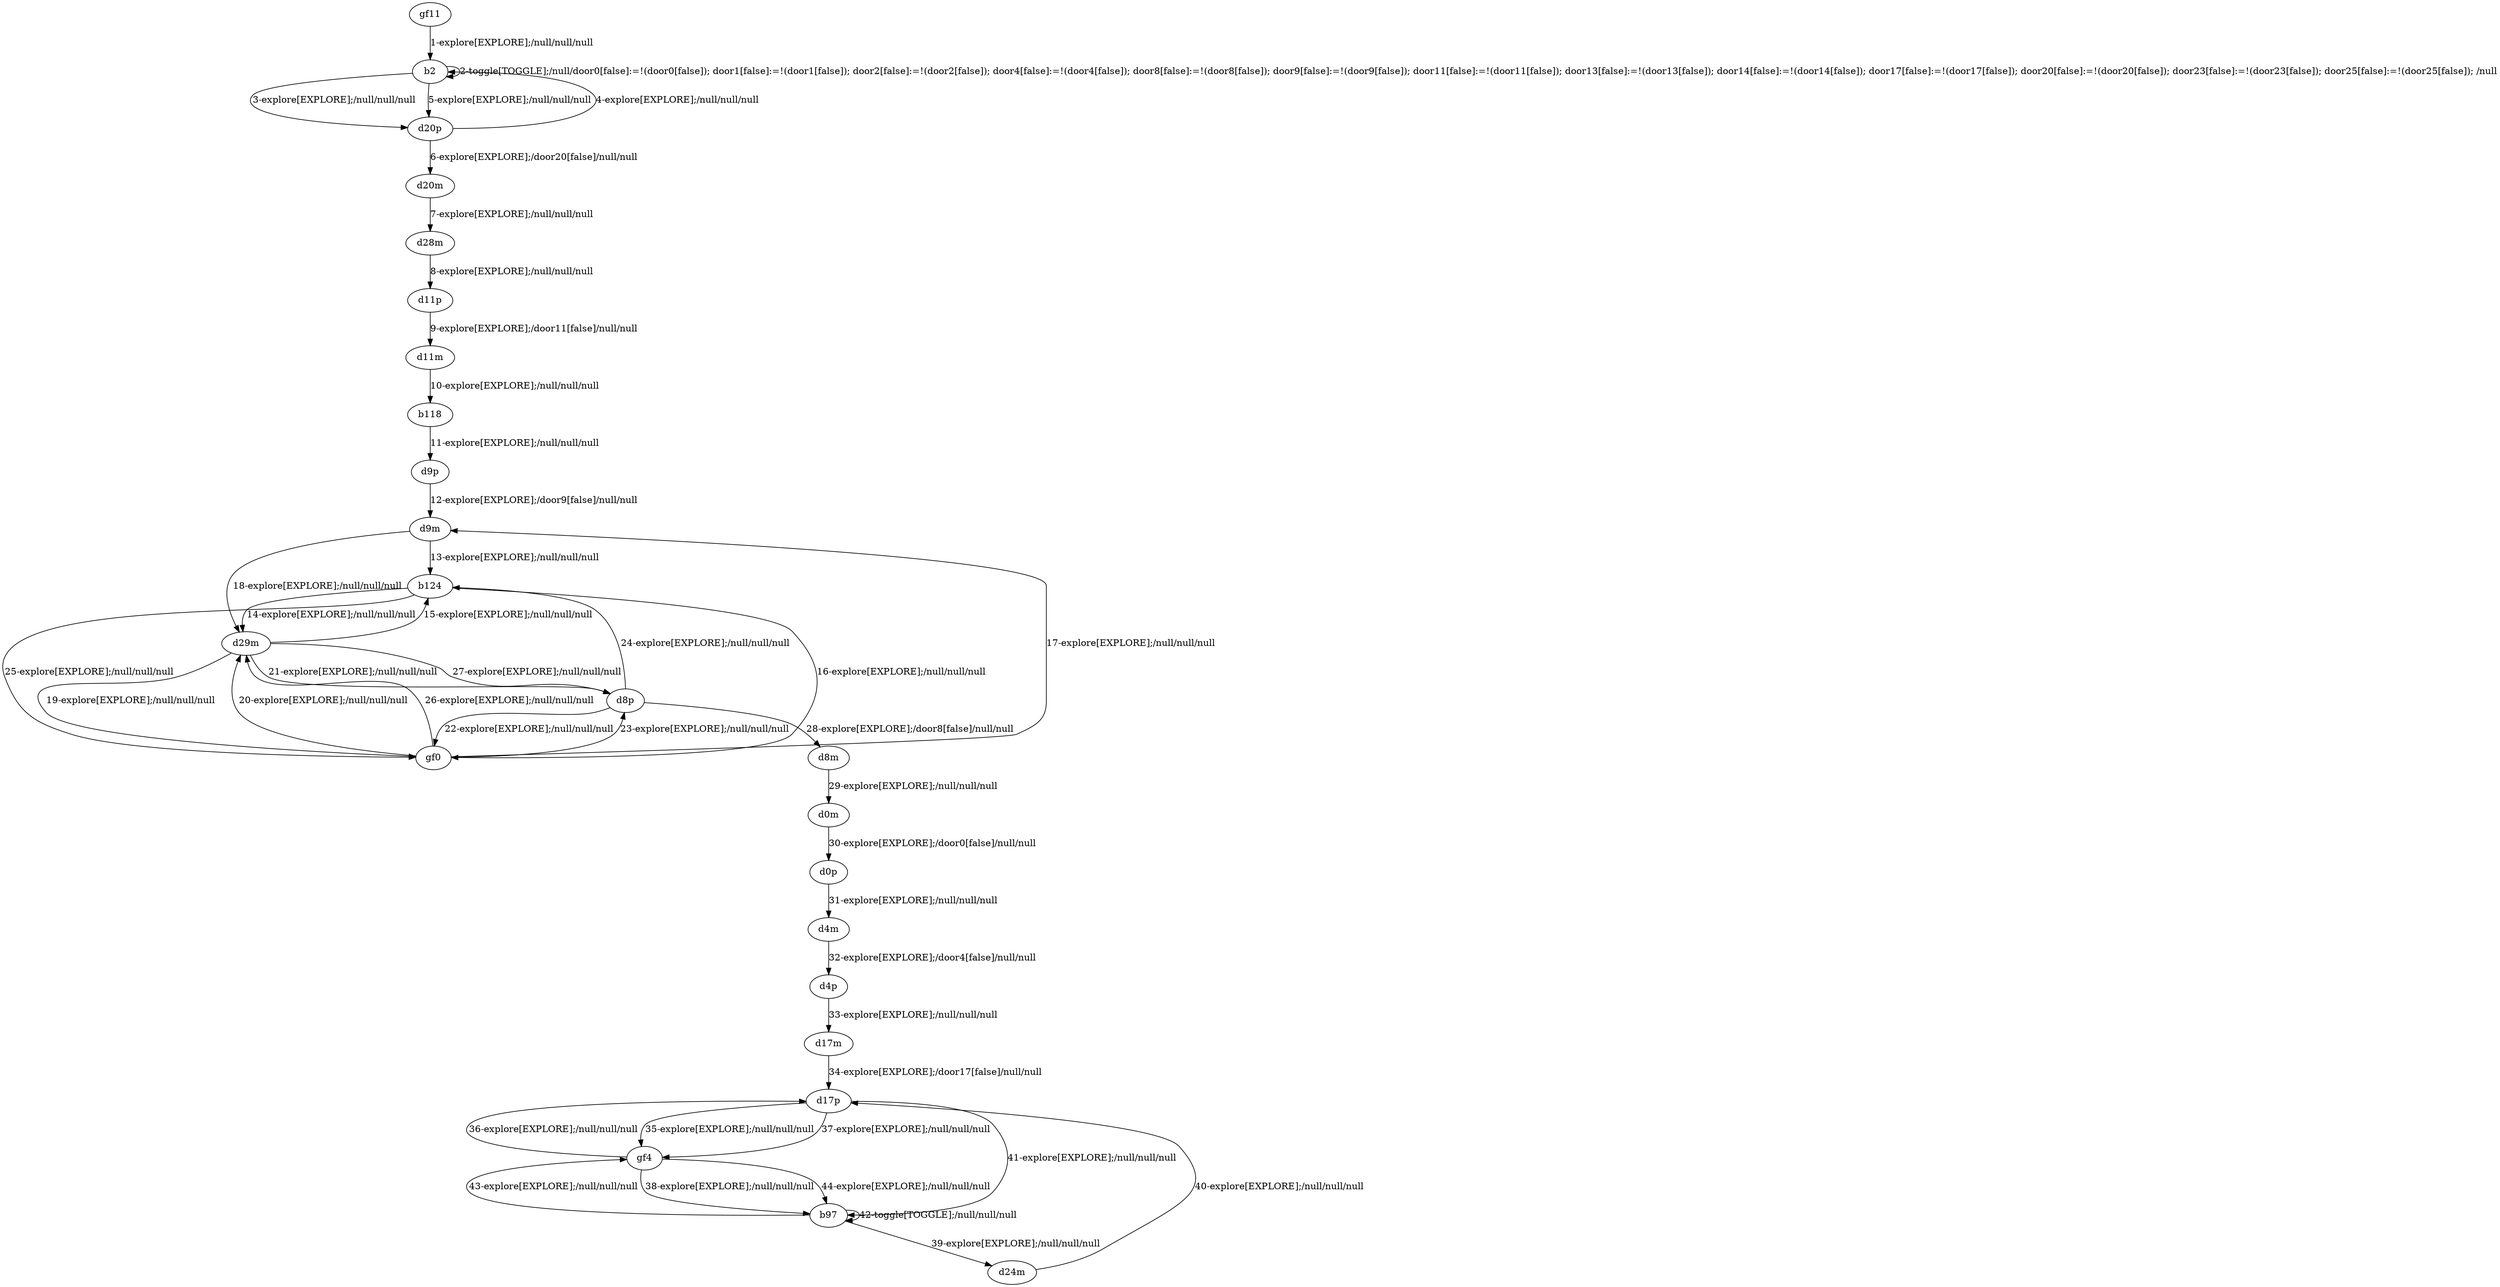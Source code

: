 # Total number of goals covered by this test: 1
# b97 --> gf4

digraph g {
"gf11" -> "b2" [label = "1-explore[EXPLORE];/null/null/null"];
"b2" -> "b2" [label = "2-toggle[TOGGLE];/null/door0[false]:=!(door0[false]); door1[false]:=!(door1[false]); door2[false]:=!(door2[false]); door4[false]:=!(door4[false]); door8[false]:=!(door8[false]); door9[false]:=!(door9[false]); door11[false]:=!(door11[false]); door13[false]:=!(door13[false]); door14[false]:=!(door14[false]); door17[false]:=!(door17[false]); door20[false]:=!(door20[false]); door23[false]:=!(door23[false]); door25[false]:=!(door25[false]); /null"];
"b2" -> "d20p" [label = "3-explore[EXPLORE];/null/null/null"];
"d20p" -> "b2" [label = "4-explore[EXPLORE];/null/null/null"];
"b2" -> "d20p" [label = "5-explore[EXPLORE];/null/null/null"];
"d20p" -> "d20m" [label = "6-explore[EXPLORE];/door20[false]/null/null"];
"d20m" -> "d28m" [label = "7-explore[EXPLORE];/null/null/null"];
"d28m" -> "d11p" [label = "8-explore[EXPLORE];/null/null/null"];
"d11p" -> "d11m" [label = "9-explore[EXPLORE];/door11[false]/null/null"];
"d11m" -> "b118" [label = "10-explore[EXPLORE];/null/null/null"];
"b118" -> "d9p" [label = "11-explore[EXPLORE];/null/null/null"];
"d9p" -> "d9m" [label = "12-explore[EXPLORE];/door9[false]/null/null"];
"d9m" -> "b124" [label = "13-explore[EXPLORE];/null/null/null"];
"b124" -> "d29m" [label = "14-explore[EXPLORE];/null/null/null"];
"d29m" -> "b124" [label = "15-explore[EXPLORE];/null/null/null"];
"b124" -> "gf0" [label = "16-explore[EXPLORE];/null/null/null"];
"gf0" -> "d9m" [label = "17-explore[EXPLORE];/null/null/null"];
"d9m" -> "d29m" [label = "18-explore[EXPLORE];/null/null/null"];
"d29m" -> "gf0" [label = "19-explore[EXPLORE];/null/null/null"];
"gf0" -> "d29m" [label = "20-explore[EXPLORE];/null/null/null"];
"d29m" -> "d8p" [label = "21-explore[EXPLORE];/null/null/null"];
"d8p" -> "gf0" [label = "22-explore[EXPLORE];/null/null/null"];
"gf0" -> "d8p" [label = "23-explore[EXPLORE];/null/null/null"];
"d8p" -> "b124" [label = "24-explore[EXPLORE];/null/null/null"];
"b124" -> "gf0" [label = "25-explore[EXPLORE];/null/null/null"];
"gf0" -> "d29m" [label = "26-explore[EXPLORE];/null/null/null"];
"d29m" -> "d8p" [label = "27-explore[EXPLORE];/null/null/null"];
"d8p" -> "d8m" [label = "28-explore[EXPLORE];/door8[false]/null/null"];
"d8m" -> "d0m" [label = "29-explore[EXPLORE];/null/null/null"];
"d0m" -> "d0p" [label = "30-explore[EXPLORE];/door0[false]/null/null"];
"d0p" -> "d4m" [label = "31-explore[EXPLORE];/null/null/null"];
"d4m" -> "d4p" [label = "32-explore[EXPLORE];/door4[false]/null/null"];
"d4p" -> "d17m" [label = "33-explore[EXPLORE];/null/null/null"];
"d17m" -> "d17p" [label = "34-explore[EXPLORE];/door17[false]/null/null"];
"d17p" -> "gf4" [label = "35-explore[EXPLORE];/null/null/null"];
"gf4" -> "d17p" [label = "36-explore[EXPLORE];/null/null/null"];
"d17p" -> "gf4" [label = "37-explore[EXPLORE];/null/null/null"];
"gf4" -> "b97" [label = "38-explore[EXPLORE];/null/null/null"];
"b97" -> "d24m" [label = "39-explore[EXPLORE];/null/null/null"];
"d24m" -> "d17p" [label = "40-explore[EXPLORE];/null/null/null"];
"d17p" -> "b97" [label = "41-explore[EXPLORE];/null/null/null"];
"b97" -> "b97" [label = "42-toggle[TOGGLE];/null/null/null"];
"b97" -> "gf4" [label = "43-explore[EXPLORE];/null/null/null"];
"gf4" -> "b97" [label = "44-explore[EXPLORE];/null/null/null"];
}